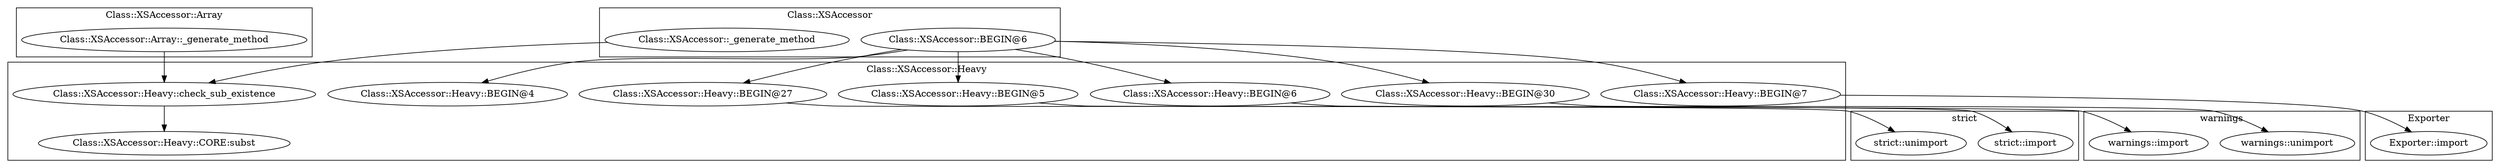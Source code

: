 digraph {
graph [overlap=false]
subgraph cluster_Class_XSAccessor_Array {
	label="Class::XSAccessor::Array";
	"Class::XSAccessor::Array::_generate_method";
}
subgraph cluster_warnings {
	label="warnings";
	"warnings::unimport";
	"warnings::import";
}
subgraph cluster_strict {
	label="strict";
	"strict::import";
	"strict::unimport";
}
subgraph cluster_Class_XSAccessor_Heavy {
	label="Class::XSAccessor::Heavy";
	"Class::XSAccessor::Heavy::CORE:subst";
	"Class::XSAccessor::Heavy::BEGIN@5";
	"Class::XSAccessor::Heavy::BEGIN@6";
	"Class::XSAccessor::Heavy::BEGIN@27";
	"Class::XSAccessor::Heavy::BEGIN@7";
	"Class::XSAccessor::Heavy::check_sub_existence";
	"Class::XSAccessor::Heavy::BEGIN@4";
	"Class::XSAccessor::Heavy::BEGIN@30";
}
subgraph cluster_Exporter {
	label="Exporter";
	"Exporter::import";
}
subgraph cluster_Class_XSAccessor {
	label="Class::XSAccessor";
	"Class::XSAccessor::BEGIN@6";
	"Class::XSAccessor::_generate_method";
}
"Class::XSAccessor::BEGIN@6" -> "Class::XSAccessor::Heavy::BEGIN@5";
"Class::XSAccessor::BEGIN@6" -> "Class::XSAccessor::Heavy::BEGIN@27";
"Class::XSAccessor::Heavy::BEGIN@30" -> "warnings::unimport";
"Class::XSAccessor::Heavy::BEGIN@7" -> "Exporter::import";
"Class::XSAccessor::Heavy::BEGIN@27" -> "strict::unimport";
"Class::XSAccessor::Heavy::BEGIN@6" -> "warnings::import";
"Class::XSAccessor::BEGIN@6" -> "Class::XSAccessor::Heavy::BEGIN@7";
"Class::XSAccessor::Heavy::check_sub_existence" -> "Class::XSAccessor::Heavy::CORE:subst";
"Class::XSAccessor::BEGIN@6" -> "Class::XSAccessor::Heavy::BEGIN@6";
"Class::XSAccessor::Heavy::BEGIN@5" -> "strict::import";
"Class::XSAccessor::Array::_generate_method" -> "Class::XSAccessor::Heavy::check_sub_existence";
"Class::XSAccessor::_generate_method" -> "Class::XSAccessor::Heavy::check_sub_existence";
"Class::XSAccessor::BEGIN@6" -> "Class::XSAccessor::Heavy::BEGIN@4";
"Class::XSAccessor::BEGIN@6" -> "Class::XSAccessor::Heavy::BEGIN@30";
}
